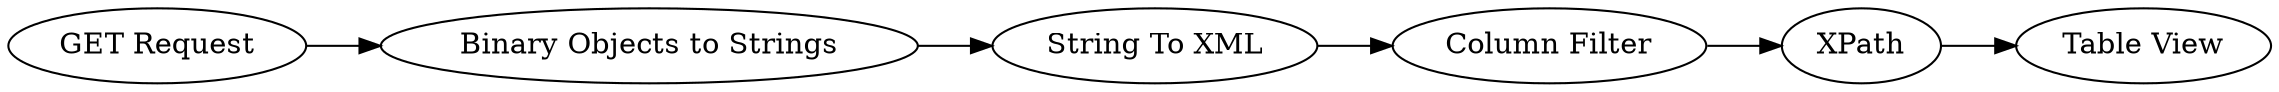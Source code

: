 digraph {
	4 -> 8
	3 -> 4
	8 -> 7
	1 -> 2
	2 -> 3
	1 [label="GET Request"]
	7 [label="Table View"]
	4 [label="Column Filter"]
	8 [label=XPath]
	3 [label="String To XML"]
	2 [label="Binary Objects to Strings"]
	rankdir=LR
}
